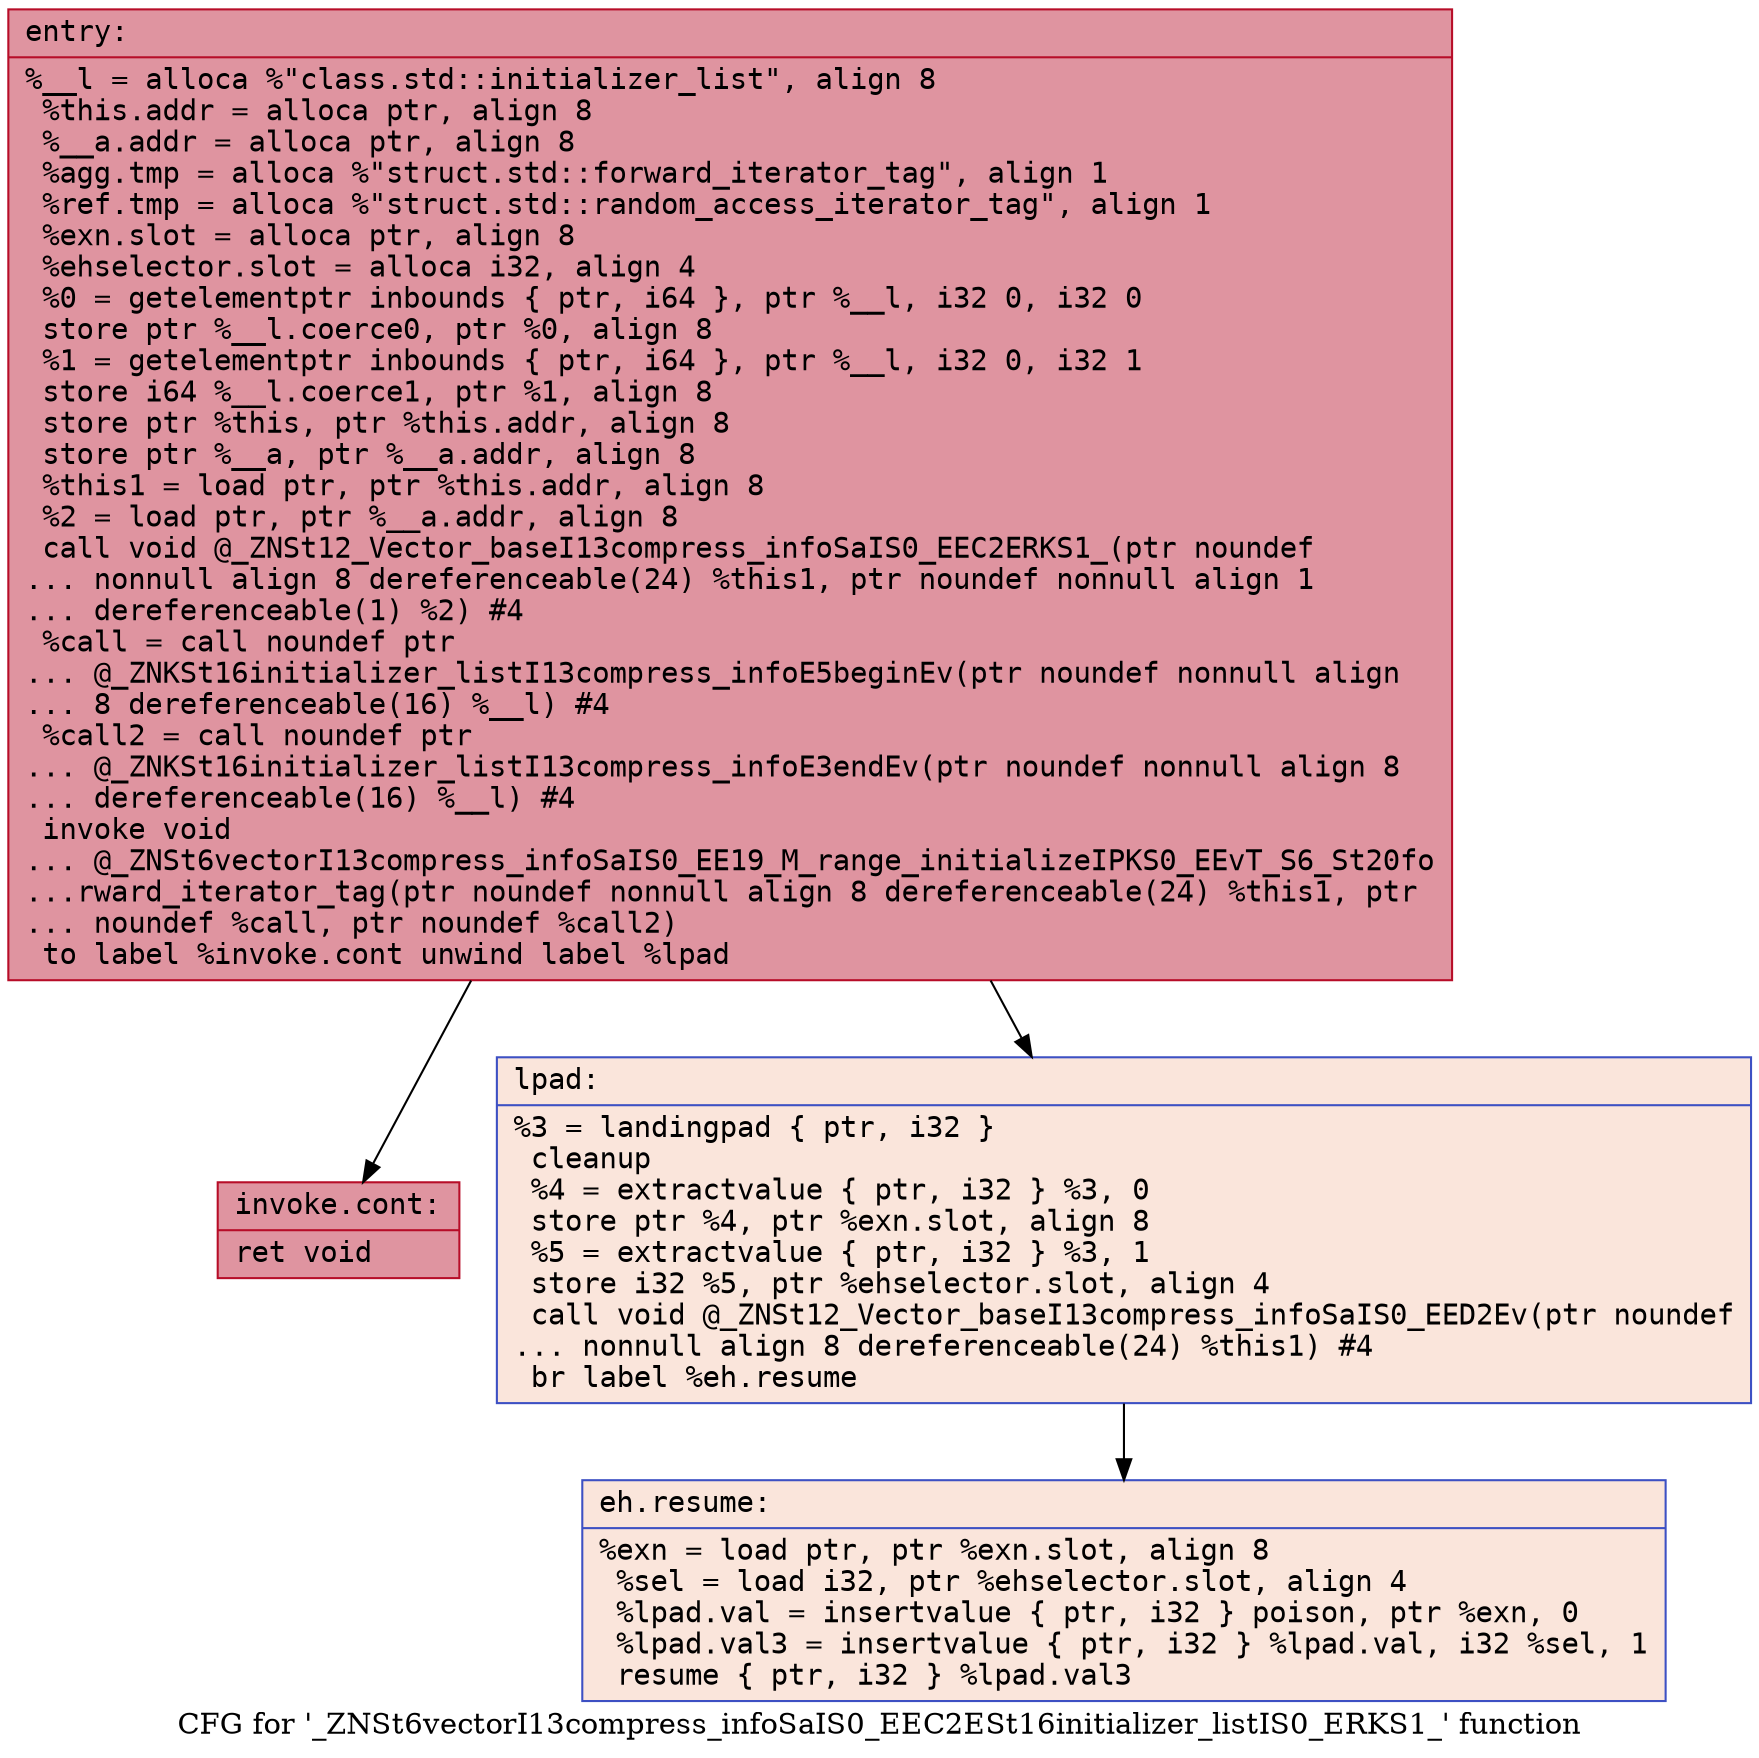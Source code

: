 digraph "CFG for '_ZNSt6vectorI13compress_infoSaIS0_EEC2ESt16initializer_listIS0_ERKS1_' function" {
	label="CFG for '_ZNSt6vectorI13compress_infoSaIS0_EEC2ESt16initializer_listIS0_ERKS1_' function";

	Node0x5651cd7786d0 [shape=record,color="#b70d28ff", style=filled, fillcolor="#b70d2870" fontname="Courier",label="{entry:\l|  %__l = alloca %\"class.std::initializer_list\", align 8\l  %this.addr = alloca ptr, align 8\l  %__a.addr = alloca ptr, align 8\l  %agg.tmp = alloca %\"struct.std::forward_iterator_tag\", align 1\l  %ref.tmp = alloca %\"struct.std::random_access_iterator_tag\", align 1\l  %exn.slot = alloca ptr, align 8\l  %ehselector.slot = alloca i32, align 4\l  %0 = getelementptr inbounds \{ ptr, i64 \}, ptr %__l, i32 0, i32 0\l  store ptr %__l.coerce0, ptr %0, align 8\l  %1 = getelementptr inbounds \{ ptr, i64 \}, ptr %__l, i32 0, i32 1\l  store i64 %__l.coerce1, ptr %1, align 8\l  store ptr %this, ptr %this.addr, align 8\l  store ptr %__a, ptr %__a.addr, align 8\l  %this1 = load ptr, ptr %this.addr, align 8\l  %2 = load ptr, ptr %__a.addr, align 8\l  call void @_ZNSt12_Vector_baseI13compress_infoSaIS0_EEC2ERKS1_(ptr noundef\l... nonnull align 8 dereferenceable(24) %this1, ptr noundef nonnull align 1\l... dereferenceable(1) %2) #4\l  %call = call noundef ptr\l... @_ZNKSt16initializer_listI13compress_infoE5beginEv(ptr noundef nonnull align\l... 8 dereferenceable(16) %__l) #4\l  %call2 = call noundef ptr\l... @_ZNKSt16initializer_listI13compress_infoE3endEv(ptr noundef nonnull align 8\l... dereferenceable(16) %__l) #4\l  invoke void\l... @_ZNSt6vectorI13compress_infoSaIS0_EE19_M_range_initializeIPKS0_EEvT_S6_St20fo\l...rward_iterator_tag(ptr noundef nonnull align 8 dereferenceable(24) %this1, ptr\l... noundef %call, ptr noundef %call2)\l          to label %invoke.cont unwind label %lpad\l}"];
	Node0x5651cd7786d0 -> Node0x5651cd779c80[tooltip="entry -> invoke.cont\nProbability 100.00%" ];
	Node0x5651cd7786d0 -> Node0x5651cd779d60[tooltip="entry -> lpad\nProbability 0.00%" ];
	Node0x5651cd779c80 [shape=record,color="#b70d28ff", style=filled, fillcolor="#b70d2870" fontname="Courier",label="{invoke.cont:\l|  ret void\l}"];
	Node0x5651cd779d60 [shape=record,color="#3d50c3ff", style=filled, fillcolor="#f4c5ad70" fontname="Courier",label="{lpad:\l|  %3 = landingpad \{ ptr, i32 \}\l          cleanup\l  %4 = extractvalue \{ ptr, i32 \} %3, 0\l  store ptr %4, ptr %exn.slot, align 8\l  %5 = extractvalue \{ ptr, i32 \} %3, 1\l  store i32 %5, ptr %ehselector.slot, align 4\l  call void @_ZNSt12_Vector_baseI13compress_infoSaIS0_EED2Ev(ptr noundef\l... nonnull align 8 dereferenceable(24) %this1) #4\l  br label %eh.resume\l}"];
	Node0x5651cd779d60 -> Node0x5651cd77a5e0[tooltip="lpad -> eh.resume\nProbability 100.00%" ];
	Node0x5651cd77a5e0 [shape=record,color="#3d50c3ff", style=filled, fillcolor="#f4c5ad70" fontname="Courier",label="{eh.resume:\l|  %exn = load ptr, ptr %exn.slot, align 8\l  %sel = load i32, ptr %ehselector.slot, align 4\l  %lpad.val = insertvalue \{ ptr, i32 \} poison, ptr %exn, 0\l  %lpad.val3 = insertvalue \{ ptr, i32 \} %lpad.val, i32 %sel, 1\l  resume \{ ptr, i32 \} %lpad.val3\l}"];
}
